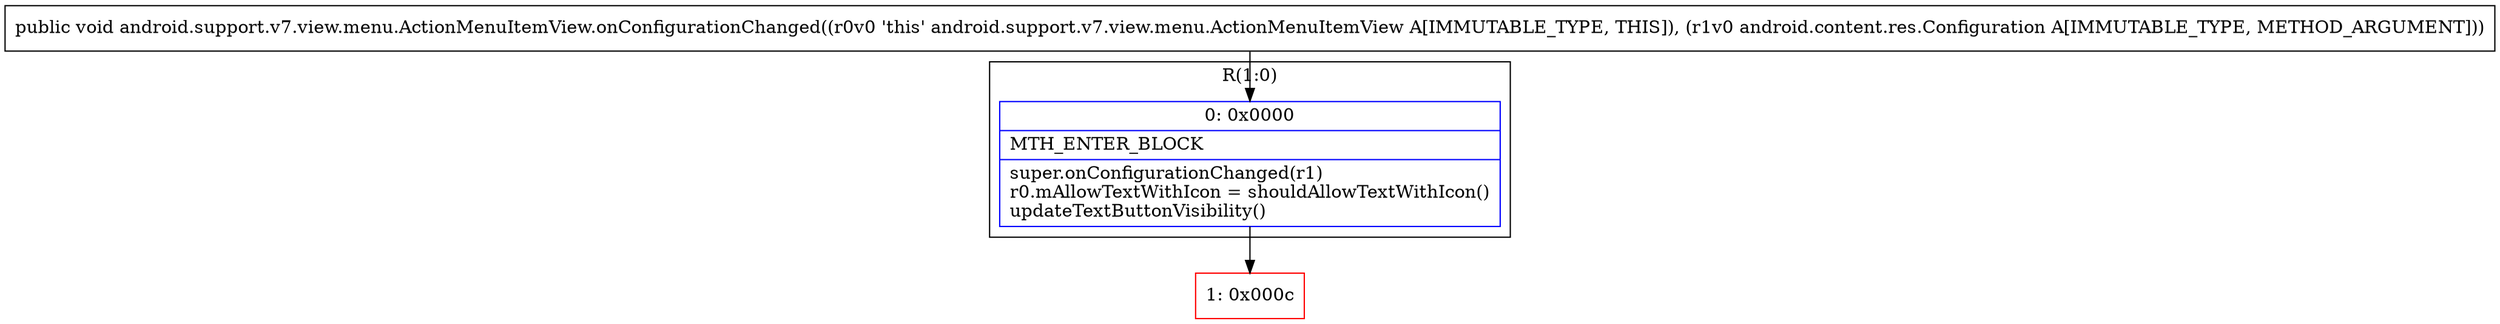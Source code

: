 digraph "CFG forandroid.support.v7.view.menu.ActionMenuItemView.onConfigurationChanged(Landroid\/content\/res\/Configuration;)V" {
subgraph cluster_Region_250730874 {
label = "R(1:0)";
node [shape=record,color=blue];
Node_0 [shape=record,label="{0\:\ 0x0000|MTH_ENTER_BLOCK\l|super.onConfigurationChanged(r1)\lr0.mAllowTextWithIcon = shouldAllowTextWithIcon()\lupdateTextButtonVisibility()\l}"];
}
Node_1 [shape=record,color=red,label="{1\:\ 0x000c}"];
MethodNode[shape=record,label="{public void android.support.v7.view.menu.ActionMenuItemView.onConfigurationChanged((r0v0 'this' android.support.v7.view.menu.ActionMenuItemView A[IMMUTABLE_TYPE, THIS]), (r1v0 android.content.res.Configuration A[IMMUTABLE_TYPE, METHOD_ARGUMENT])) }"];
MethodNode -> Node_0;
Node_0 -> Node_1;
}

